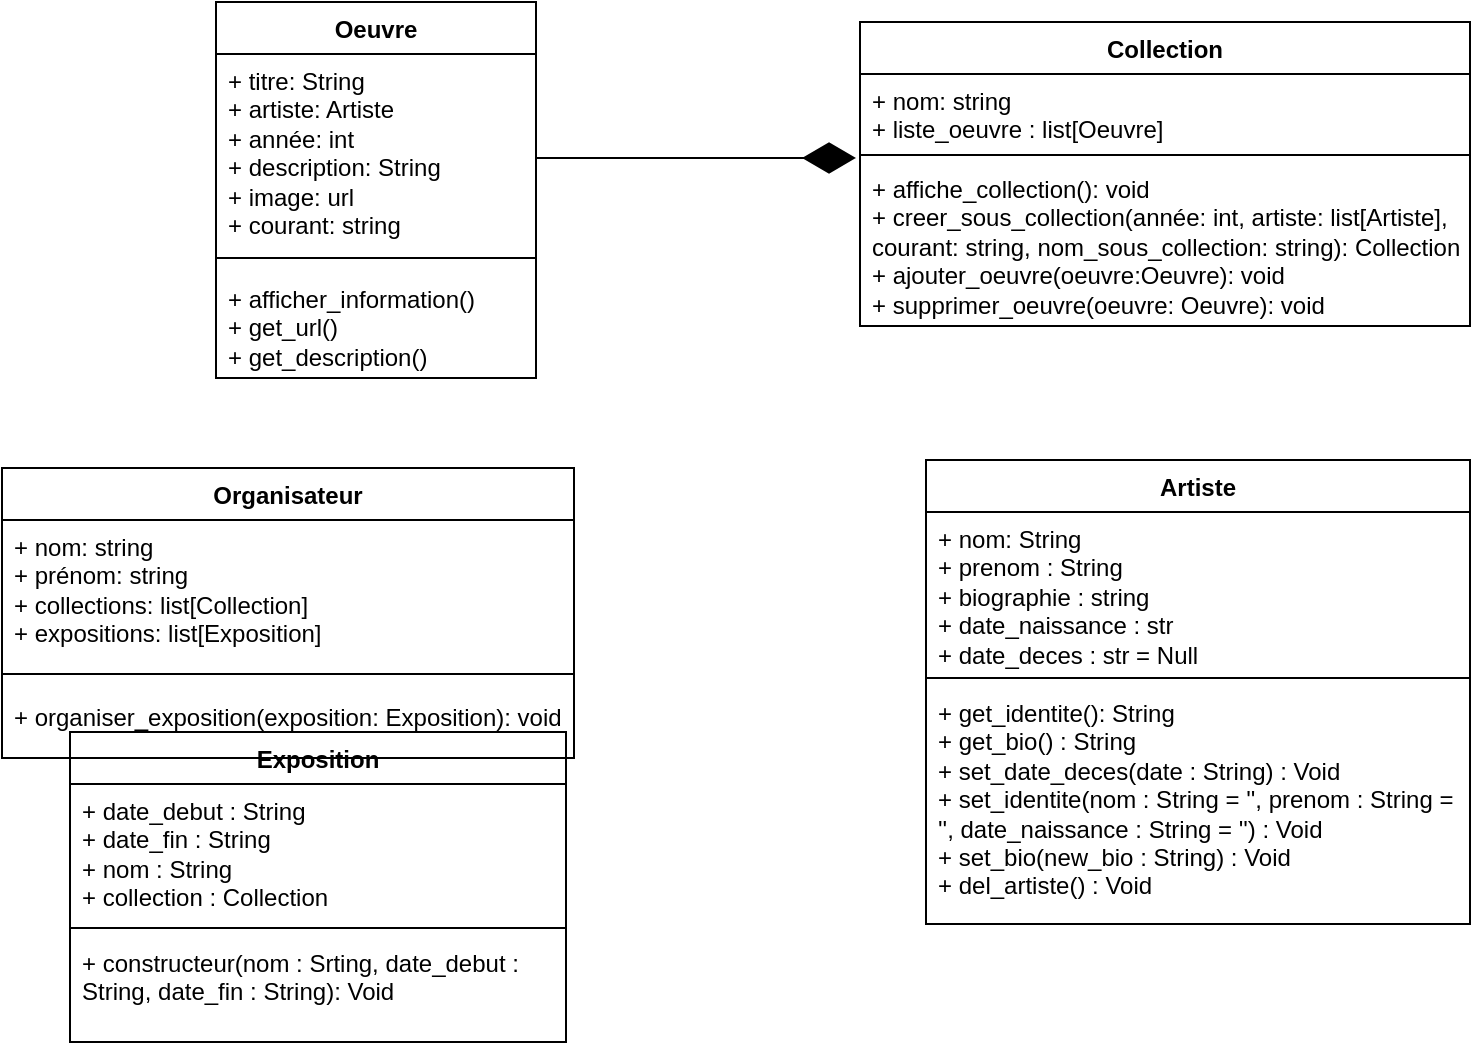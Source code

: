 <mxfile version="24.8.2">
  <diagram id="C5RBs43oDa-KdzZeNtuy" name="Page-1">
    <mxGraphModel dx="794" dy="414" grid="0" gridSize="10" guides="1" tooltips="1" connect="1" arrows="1" fold="1" page="1" pageScale="1" pageWidth="827" pageHeight="1169" math="0" shadow="0">
      <root>
        <mxCell id="WIyWlLk6GJQsqaUBKTNV-0" />
        <mxCell id="WIyWlLk6GJQsqaUBKTNV-1" parent="WIyWlLk6GJQsqaUBKTNV-0" />
        <mxCell id="evRFQ8Dqrcnhtjwd-w8t-0" value="Oeuvre" style="swimlane;fontStyle=1;align=center;verticalAlign=top;childLayout=stackLayout;horizontal=1;startSize=26;horizontalStack=0;resizeParent=1;resizeParentMax=0;resizeLast=0;collapsible=1;marginBottom=0;whiteSpace=wrap;html=1;" parent="WIyWlLk6GJQsqaUBKTNV-1" vertex="1">
          <mxGeometry x="141" y="24" width="160" height="188" as="geometry" />
        </mxCell>
        <mxCell id="evRFQ8Dqrcnhtjwd-w8t-1" value="&lt;span style=&quot;text-wrap-mode: nowrap;&quot;&gt;+ titre: String&lt;/span&gt;&lt;br style=&quot;padding: 0px; margin: 0px; text-wrap-mode: nowrap;&quot;&gt;&lt;span style=&quot;text-wrap-mode: nowrap;&quot;&gt;+ artiste: Artiste&lt;/span&gt;&lt;br style=&quot;padding: 0px; margin: 0px; text-wrap-mode: nowrap;&quot;&gt;&lt;span style=&quot;text-wrap-mode: nowrap;&quot;&gt;+ année: int&lt;/span&gt;&lt;br style=&quot;padding: 0px; margin: 0px; text-wrap-mode: nowrap;&quot;&gt;&lt;span style=&quot;text-wrap-mode: nowrap;&quot;&gt;+ description: String&lt;/span&gt;&lt;br style=&quot;padding: 0px; margin: 0px; text-wrap-mode: nowrap;&quot;&gt;&lt;span style=&quot;text-wrap-mode: nowrap;&quot;&gt;+ image: url&lt;/span&gt;&lt;div&gt;&lt;span style=&quot;text-wrap-mode: nowrap;&quot;&gt;+ courant: string&lt;/span&gt;&lt;/div&gt;&lt;div&gt;&lt;span style=&quot;text-wrap-mode: nowrap;&quot;&gt;&lt;br&gt;&lt;/span&gt;&lt;/div&gt;" style="text;strokeColor=none;fillColor=none;align=left;verticalAlign=top;spacingLeft=4;spacingRight=4;overflow=hidden;rotatable=0;points=[[0,0.5],[1,0.5]];portConstraint=eastwest;whiteSpace=wrap;html=1;" parent="evRFQ8Dqrcnhtjwd-w8t-0" vertex="1">
          <mxGeometry y="26" width="160" height="95" as="geometry" />
        </mxCell>
        <mxCell id="evRFQ8Dqrcnhtjwd-w8t-2" value="" style="line;strokeWidth=1;fillColor=none;align=left;verticalAlign=middle;spacingTop=-1;spacingLeft=3;spacingRight=3;rotatable=0;labelPosition=right;points=[];portConstraint=eastwest;strokeColor=inherit;" parent="evRFQ8Dqrcnhtjwd-w8t-0" vertex="1">
          <mxGeometry y="121" width="160" height="14" as="geometry" />
        </mxCell>
        <mxCell id="evRFQ8Dqrcnhtjwd-w8t-3" value="+ afficher_information()&lt;div&gt;+ get_url()&lt;/div&gt;&lt;div&gt;+&amp;nbsp;&lt;span style=&quot;background-color: initial;&quot;&gt;get_description()&lt;/span&gt;&lt;/div&gt;" style="text;strokeColor=none;fillColor=none;align=left;verticalAlign=top;spacingLeft=4;spacingRight=4;overflow=hidden;rotatable=0;points=[[0,0.5],[1,0.5]];portConstraint=eastwest;whiteSpace=wrap;html=1;" parent="evRFQ8Dqrcnhtjwd-w8t-0" vertex="1">
          <mxGeometry y="135" width="160" height="53" as="geometry" />
        </mxCell>
        <mxCell id="I2Vo8YAyR-l4Du6Dh9Zq-0" value="Artiste" style="swimlane;fontStyle=1;align=center;verticalAlign=top;childLayout=stackLayout;horizontal=1;startSize=26;horizontalStack=0;resizeParent=1;resizeParentMax=0;resizeLast=0;collapsible=1;marginBottom=0;whiteSpace=wrap;html=1;" vertex="1" parent="WIyWlLk6GJQsqaUBKTNV-1">
          <mxGeometry x="496" y="253" width="272" height="232" as="geometry" />
        </mxCell>
        <mxCell id="I2Vo8YAyR-l4Du6Dh9Zq-1" value="&lt;div&gt;+ nom: String&lt;/div&gt;&lt;div&gt;+ prenom : String&lt;/div&gt;&lt;div&gt;+ biographie : string&lt;/div&gt;&lt;div&gt;+ date_naissance : str&lt;/div&gt;&lt;div&gt;+ date_deces : str = Null&lt;br&gt;&lt;/div&gt;&lt;div&gt;&lt;br&gt;&lt;/div&gt;" style="text;strokeColor=none;fillColor=none;align=left;verticalAlign=top;spacingLeft=4;spacingRight=4;overflow=hidden;rotatable=0;points=[[0,0.5],[1,0.5]];portConstraint=eastwest;whiteSpace=wrap;html=1;" vertex="1" parent="I2Vo8YAyR-l4Du6Dh9Zq-0">
          <mxGeometry y="26" width="272" height="79" as="geometry" />
        </mxCell>
        <mxCell id="I2Vo8YAyR-l4Du6Dh9Zq-2" value="" style="line;strokeWidth=1;fillColor=none;align=left;verticalAlign=middle;spacingTop=-1;spacingLeft=3;spacingRight=3;rotatable=0;labelPosition=right;points=[];portConstraint=eastwest;strokeColor=inherit;" vertex="1" parent="I2Vo8YAyR-l4Du6Dh9Zq-0">
          <mxGeometry y="105" width="272" height="8" as="geometry" />
        </mxCell>
        <mxCell id="I2Vo8YAyR-l4Du6Dh9Zq-3" value="&lt;div&gt;+ get_identite(): String&lt;/div&gt;&lt;div&gt;+ get_bio() : String&lt;/div&gt;&lt;div&gt;+ set_date_deces(date : String) : Void&lt;/div&gt;&lt;div&gt;+ set_identite(nom : String = &#39;&#39;, prenom : String = &#39;&#39;, date_naissance : String = &#39;&#39;) : Void&lt;/div&gt;&lt;div&gt;+ set_bio(new_bio : String) : Void&lt;/div&gt;&lt;div&gt;+ del_artiste() : Void&lt;br&gt;&lt;/div&gt;&lt;div&gt;&amp;nbsp;&lt;br&gt;&lt;/div&gt;" style="text;strokeColor=none;fillColor=none;align=left;verticalAlign=top;spacingLeft=4;spacingRight=4;overflow=hidden;rotatable=0;points=[[0,0.5],[1,0.5]];portConstraint=eastwest;whiteSpace=wrap;html=1;" vertex="1" parent="I2Vo8YAyR-l4Du6Dh9Zq-0">
          <mxGeometry y="113" width="272" height="119" as="geometry" />
        </mxCell>
        <mxCell id="evRFQ8Dqrcnhtjwd-w8t-5" value="Collection" style="swimlane;fontStyle=1;align=center;verticalAlign=top;childLayout=stackLayout;horizontal=1;startSize=26;horizontalStack=0;resizeParent=1;resizeParentMax=0;resizeLast=0;collapsible=1;marginBottom=0;whiteSpace=wrap;html=1;" vertex="1" parent="WIyWlLk6GJQsqaUBKTNV-1">
          <mxGeometry x="463" y="34" width="305" height="152" as="geometry" />
        </mxCell>
        <mxCell id="evRFQ8Dqrcnhtjwd-w8t-6" value="+ nom: string&lt;div&gt;&lt;div&gt;+ liste_oeuvre : list[Oeuvre]&lt;/div&gt;&lt;/div&gt;" style="text;strokeColor=none;fillColor=none;align=left;verticalAlign=top;spacingLeft=4;spacingRight=4;overflow=hidden;rotatable=0;points=[[0,0.5],[1,0.5]];portConstraint=eastwest;whiteSpace=wrap;html=1;" vertex="1" parent="evRFQ8Dqrcnhtjwd-w8t-5">
          <mxGeometry y="26" width="305" height="37" as="geometry" />
        </mxCell>
        <mxCell id="evRFQ8Dqrcnhtjwd-w8t-7" value="" style="line;strokeWidth=1;fillColor=none;align=left;verticalAlign=middle;spacingTop=-1;spacingLeft=3;spacingRight=3;rotatable=0;labelPosition=right;points=[];portConstraint=eastwest;strokeColor=inherit;" vertex="1" parent="evRFQ8Dqrcnhtjwd-w8t-5">
          <mxGeometry y="63" width="305" height="7" as="geometry" />
        </mxCell>
        <mxCell id="evRFQ8Dqrcnhtjwd-w8t-8" value="+ affiche_collection(): void&lt;div&gt;+ creer_sous_collection(année: int, artiste: list[Artiste], courant: string, nom_sous_collection: string): Collection&lt;/div&gt;&lt;div&gt;+ ajouter_oeuvre(oeuvre:Oeuvre): void&lt;/div&gt;&lt;div&gt;+ supprimer_oeuvre(oeuvre: Oeuvre): void&lt;/div&gt;" style="text;strokeColor=none;fillColor=none;align=left;verticalAlign=top;spacingLeft=4;spacingRight=4;overflow=hidden;rotatable=0;points=[[0,0.5],[1,0.5]];portConstraint=eastwest;whiteSpace=wrap;html=1;" vertex="1" parent="evRFQ8Dqrcnhtjwd-w8t-5">
          <mxGeometry y="70" width="305" height="82" as="geometry" />
        </mxCell>
        <mxCell id="evRFQ8Dqrcnhtjwd-w8t-9" value="" style="endArrow=diamondThin;endFill=1;endSize=24;html=1;rounded=0;" edge="1" parent="WIyWlLk6GJQsqaUBKTNV-1">
          <mxGeometry width="160" relative="1" as="geometry">
            <mxPoint x="301" y="102" as="sourcePoint" />
            <mxPoint x="461" y="102" as="targetPoint" />
          </mxGeometry>
        </mxCell>
        <mxCell id="I2Vo8YAyR-l4Du6Dh9Zq-4" value="Exposition" style="swimlane;fontStyle=1;align=center;verticalAlign=top;childLayout=stackLayout;horizontal=1;startSize=26;horizontalStack=0;resizeParent=1;resizeParentMax=0;resizeLast=0;collapsible=1;marginBottom=0;whiteSpace=wrap;html=1;" vertex="1" parent="WIyWlLk6GJQsqaUBKTNV-1">
          <mxGeometry x="68" y="389" width="248" height="155" as="geometry" />
        </mxCell>
        <mxCell id="I2Vo8YAyR-l4Du6Dh9Zq-5" value="&lt;div&gt;+ date_debut : String&lt;/div&gt;&lt;div&gt;+ date_fin : String&lt;/div&gt;&lt;div&gt;+ nom : String&lt;/div&gt;&lt;div&gt;+ collection : Collection&lt;br&gt;&lt;/div&gt;" style="text;strokeColor=none;fillColor=none;align=left;verticalAlign=top;spacingLeft=4;spacingRight=4;overflow=hidden;rotatable=0;points=[[0,0.5],[1,0.5]];portConstraint=eastwest;whiteSpace=wrap;html=1;" vertex="1" parent="I2Vo8YAyR-l4Du6Dh9Zq-4">
          <mxGeometry y="26" width="248" height="68" as="geometry" />
        </mxCell>
        <mxCell id="I2Vo8YAyR-l4Du6Dh9Zq-6" value="" style="line;strokeWidth=1;fillColor=none;align=left;verticalAlign=middle;spacingTop=-1;spacingLeft=3;spacingRight=3;rotatable=0;labelPosition=right;points=[];portConstraint=eastwest;strokeColor=inherit;" vertex="1" parent="I2Vo8YAyR-l4Du6Dh9Zq-4">
          <mxGeometry y="94" width="248" height="8" as="geometry" />
        </mxCell>
        <mxCell id="I2Vo8YAyR-l4Du6Dh9Zq-7" value="&lt;div&gt;+ constructeur(nom : Srting, date_debut : String, date_fin : String): Void&lt;/div&gt;&lt;div&gt;&lt;br&gt;&lt;/div&gt;" style="text;strokeColor=none;fillColor=none;align=left;verticalAlign=top;spacingLeft=4;spacingRight=4;overflow=hidden;rotatable=0;points=[[0,0.5],[1,0.5]];portConstraint=eastwest;whiteSpace=wrap;html=1;" vertex="1" parent="I2Vo8YAyR-l4Du6Dh9Zq-4">
          <mxGeometry y="102" width="248" height="53" as="geometry" />
        </mxCell>
        <mxCell id="oPv2lNs6lQToN5GE80Rn-0" value="Organisateur" style="swimlane;fontStyle=1;align=center;verticalAlign=top;childLayout=stackLayout;horizontal=1;startSize=26;horizontalStack=0;resizeParent=1;resizeParentMax=0;resizeLast=0;collapsible=1;marginBottom=0;whiteSpace=wrap;html=1;" vertex="1" parent="WIyWlLk6GJQsqaUBKTNV-1">
          <mxGeometry x="34" y="257" width="286" height="145" as="geometry" />
        </mxCell>
        <mxCell id="oPv2lNs6lQToN5GE80Rn-1" value="+ nom: string&lt;div&gt;+ prénom: string&lt;/div&gt;&lt;div&gt;+ collections: list[Collection]&lt;/div&gt;&lt;div&gt;+ expositions: list[Exposition]&lt;/div&gt;" style="text;strokeColor=none;fillColor=none;align=left;verticalAlign=top;spacingLeft=4;spacingRight=4;overflow=hidden;rotatable=0;points=[[0,0.5],[1,0.5]];portConstraint=eastwest;whiteSpace=wrap;html=1;" vertex="1" parent="oPv2lNs6lQToN5GE80Rn-0">
          <mxGeometry y="26" width="286" height="69" as="geometry" />
        </mxCell>
        <mxCell id="oPv2lNs6lQToN5GE80Rn-2" value="" style="line;strokeWidth=1;fillColor=none;align=left;verticalAlign=middle;spacingTop=-1;spacingLeft=3;spacingRight=3;rotatable=0;labelPosition=right;points=[];portConstraint=eastwest;strokeColor=inherit;" vertex="1" parent="oPv2lNs6lQToN5GE80Rn-0">
          <mxGeometry y="95" width="286" height="16" as="geometry" />
        </mxCell>
        <mxCell id="oPv2lNs6lQToN5GE80Rn-3" value="+ organiser_exposition(exposition: Exposition): void" style="text;strokeColor=none;fillColor=none;align=left;verticalAlign=top;spacingLeft=4;spacingRight=4;overflow=hidden;rotatable=0;points=[[0,0.5],[1,0.5]];portConstraint=eastwest;whiteSpace=wrap;html=1;" vertex="1" parent="oPv2lNs6lQToN5GE80Rn-0">
          <mxGeometry y="111" width="286" height="34" as="geometry" />
        </mxCell>
      </root>
    </mxGraphModel>
  </diagram>
</mxfile>

